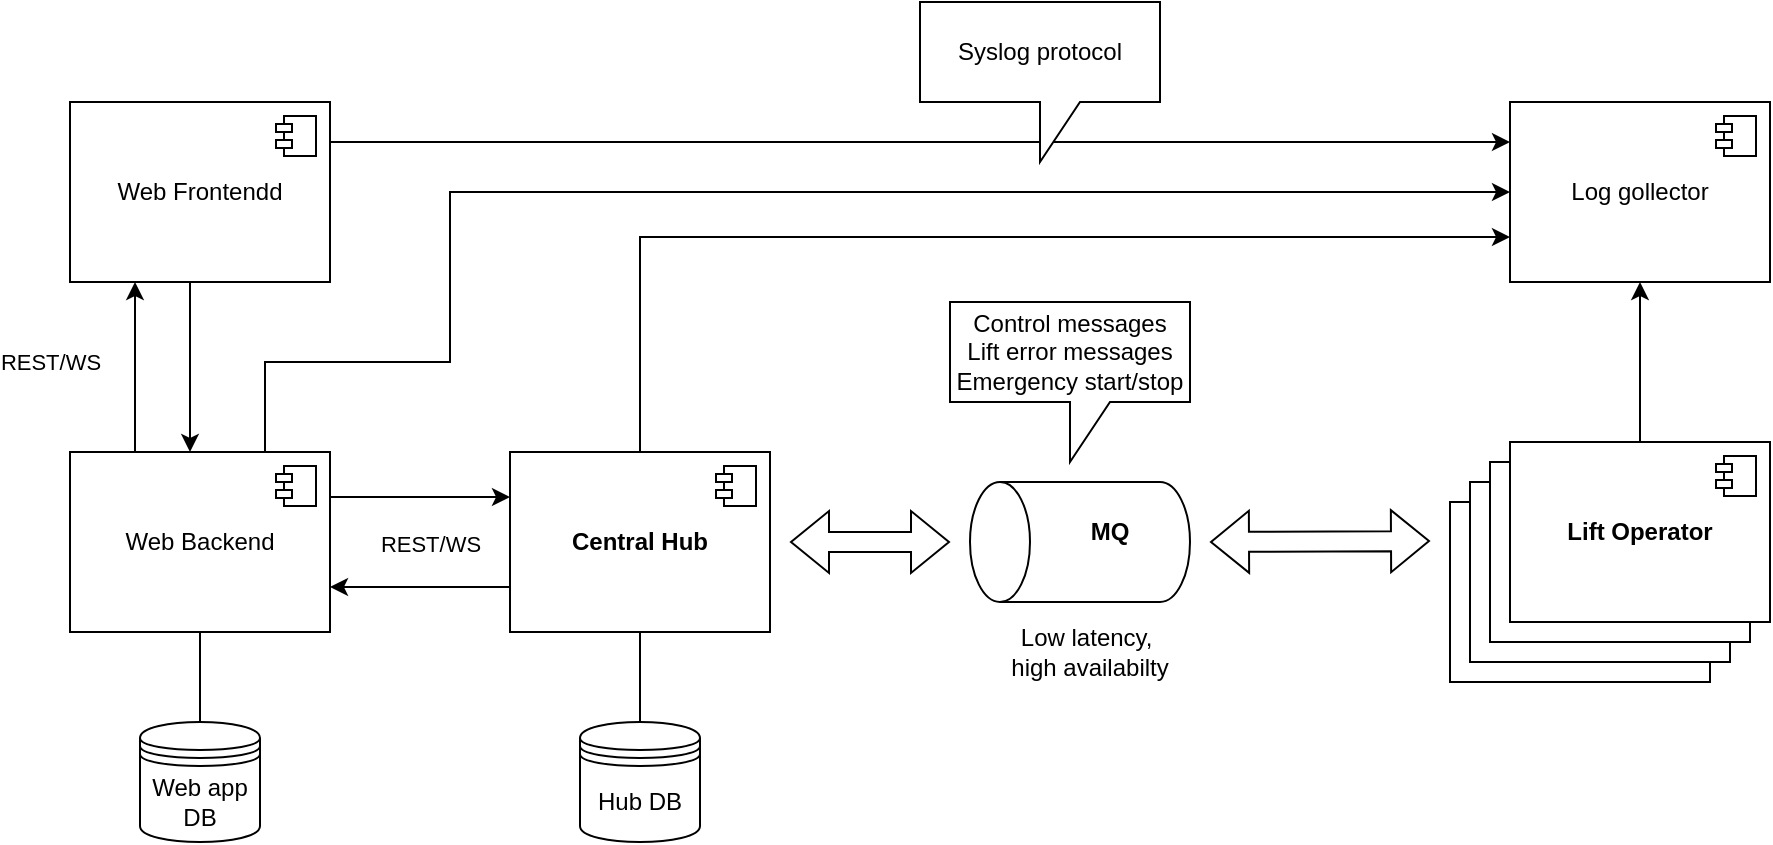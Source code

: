 <mxfile version="21.8.2" type="device">
  <diagram name="Page-1" id="emTHB_59putQoY60RVXt">
    <mxGraphModel dx="2351" dy="916" grid="1" gridSize="10" guides="1" tooltips="1" connect="1" arrows="1" fold="1" page="1" pageScale="1" pageWidth="850" pageHeight="1100" math="0" shadow="0">
      <root>
        <mxCell id="0" />
        <mxCell id="1" parent="0" />
        <mxCell id="O1c68fL4nk2ieSyrmUxd-2" value="&lt;b&gt;Lift Operator&lt;br&gt;&lt;/b&gt;" style="html=1;dropTarget=0;whiteSpace=wrap;" vertex="1" parent="1">
          <mxGeometry x="630" y="440" width="130" height="90" as="geometry" />
        </mxCell>
        <mxCell id="O1c68fL4nk2ieSyrmUxd-3" value="" style="shape=module;jettyWidth=8;jettyHeight=4;" vertex="1" parent="O1c68fL4nk2ieSyrmUxd-2">
          <mxGeometry x="1" width="20" height="20" relative="1" as="geometry">
            <mxPoint x="-27" y="7" as="offset" />
          </mxGeometry>
        </mxCell>
        <mxCell id="O1c68fL4nk2ieSyrmUxd-4" value="&lt;b&gt;Lift Operator&lt;br&gt;&lt;/b&gt;" style="html=1;dropTarget=0;whiteSpace=wrap;" vertex="1" parent="1">
          <mxGeometry x="640" y="430" width="130" height="90" as="geometry" />
        </mxCell>
        <mxCell id="O1c68fL4nk2ieSyrmUxd-5" value="" style="shape=module;jettyWidth=8;jettyHeight=4;" vertex="1" parent="O1c68fL4nk2ieSyrmUxd-4">
          <mxGeometry x="1" width="20" height="20" relative="1" as="geometry">
            <mxPoint x="-27" y="7" as="offset" />
          </mxGeometry>
        </mxCell>
        <mxCell id="O1c68fL4nk2ieSyrmUxd-6" value="&lt;b&gt;Lift Operator&lt;br&gt;&lt;/b&gt;" style="html=1;dropTarget=0;whiteSpace=wrap;" vertex="1" parent="1">
          <mxGeometry x="650" y="420" width="130" height="90" as="geometry" />
        </mxCell>
        <mxCell id="O1c68fL4nk2ieSyrmUxd-7" value="" style="shape=module;jettyWidth=8;jettyHeight=4;" vertex="1" parent="O1c68fL4nk2ieSyrmUxd-6">
          <mxGeometry x="1" width="20" height="20" relative="1" as="geometry">
            <mxPoint x="-27" y="7" as="offset" />
          </mxGeometry>
        </mxCell>
        <mxCell id="O1c68fL4nk2ieSyrmUxd-44" style="edgeStyle=orthogonalEdgeStyle;rounded=0;orthogonalLoop=1;jettySize=auto;html=1;exitX=0.5;exitY=0;exitDx=0;exitDy=0;entryX=0.5;entryY=1;entryDx=0;entryDy=0;" edge="1" parent="1" source="O1c68fL4nk2ieSyrmUxd-8" target="O1c68fL4nk2ieSyrmUxd-40">
          <mxGeometry relative="1" as="geometry" />
        </mxCell>
        <mxCell id="O1c68fL4nk2ieSyrmUxd-8" value="&lt;b&gt;Lift Operator&lt;br&gt;&lt;/b&gt;" style="html=1;dropTarget=0;whiteSpace=wrap;" vertex="1" parent="1">
          <mxGeometry x="660" y="410" width="130" height="90" as="geometry" />
        </mxCell>
        <mxCell id="O1c68fL4nk2ieSyrmUxd-9" value="" style="shape=module;jettyWidth=8;jettyHeight=4;" vertex="1" parent="O1c68fL4nk2ieSyrmUxd-8">
          <mxGeometry x="1" width="20" height="20" relative="1" as="geometry">
            <mxPoint x="-27" y="7" as="offset" />
          </mxGeometry>
        </mxCell>
        <mxCell id="O1c68fL4nk2ieSyrmUxd-31" style="edgeStyle=orthogonalEdgeStyle;rounded=0;orthogonalLoop=1;jettySize=auto;html=1;exitX=0;exitY=0.75;exitDx=0;exitDy=0;entryX=1;entryY=0.75;entryDx=0;entryDy=0;" edge="1" parent="1" source="O1c68fL4nk2ieSyrmUxd-10" target="O1c68fL4nk2ieSyrmUxd-26">
          <mxGeometry relative="1" as="geometry" />
        </mxCell>
        <mxCell id="O1c68fL4nk2ieSyrmUxd-39" style="edgeStyle=orthogonalEdgeStyle;rounded=0;orthogonalLoop=1;jettySize=auto;html=1;exitX=0.5;exitY=1;exitDx=0;exitDy=0;entryX=0.5;entryY=0;entryDx=0;entryDy=0;endArrow=none;endFill=0;" edge="1" parent="1" source="O1c68fL4nk2ieSyrmUxd-10" target="O1c68fL4nk2ieSyrmUxd-38">
          <mxGeometry relative="1" as="geometry" />
        </mxCell>
        <mxCell id="O1c68fL4nk2ieSyrmUxd-45" style="edgeStyle=orthogonalEdgeStyle;rounded=0;orthogonalLoop=1;jettySize=auto;html=1;exitX=0.5;exitY=0;exitDx=0;exitDy=0;entryX=0;entryY=0.75;entryDx=0;entryDy=0;" edge="1" parent="1" source="O1c68fL4nk2ieSyrmUxd-10" target="O1c68fL4nk2ieSyrmUxd-40">
          <mxGeometry relative="1" as="geometry" />
        </mxCell>
        <mxCell id="O1c68fL4nk2ieSyrmUxd-10" value="&lt;div&gt;&lt;b&gt;Central Hub&lt;/b&gt;&lt;/div&gt;" style="html=1;dropTarget=0;whiteSpace=wrap;" vertex="1" parent="1">
          <mxGeometry x="160" y="415" width="130" height="90" as="geometry" />
        </mxCell>
        <mxCell id="O1c68fL4nk2ieSyrmUxd-11" value="" style="shape=module;jettyWidth=8;jettyHeight=4;" vertex="1" parent="O1c68fL4nk2ieSyrmUxd-10">
          <mxGeometry x="1" width="20" height="20" relative="1" as="geometry">
            <mxPoint x="-27" y="7" as="offset" />
          </mxGeometry>
        </mxCell>
        <mxCell id="O1c68fL4nk2ieSyrmUxd-13" value="" style="shape=cylinder3;whiteSpace=wrap;html=1;boundedLbl=1;backgroundOutline=1;size=15;rotation=-90;" vertex="1" parent="1">
          <mxGeometry x="415" y="405" width="60" height="110" as="geometry" />
        </mxCell>
        <mxCell id="O1c68fL4nk2ieSyrmUxd-15" value="" style="shape=flexArrow;endArrow=classic;startArrow=classic;html=1;rounded=0;" edge="1" parent="1">
          <mxGeometry width="100" height="100" relative="1" as="geometry">
            <mxPoint x="510" y="460" as="sourcePoint" />
            <mxPoint x="620" y="459.5" as="targetPoint" />
          </mxGeometry>
        </mxCell>
        <mxCell id="O1c68fL4nk2ieSyrmUxd-16" value="" style="shape=flexArrow;endArrow=classic;startArrow=classic;html=1;rounded=0;" edge="1" parent="1">
          <mxGeometry width="100" height="100" relative="1" as="geometry">
            <mxPoint x="300" y="460" as="sourcePoint" />
            <mxPoint x="380" y="460" as="targetPoint" />
          </mxGeometry>
        </mxCell>
        <mxCell id="O1c68fL4nk2ieSyrmUxd-17" value="&lt;b&gt;MQ&lt;/b&gt;" style="text;html=1;strokeColor=none;fillColor=none;align=center;verticalAlign=middle;whiteSpace=wrap;rounded=0;" vertex="1" parent="1">
          <mxGeometry x="425" y="440" width="70" height="30" as="geometry" />
        </mxCell>
        <mxCell id="O1c68fL4nk2ieSyrmUxd-18" value="&lt;div&gt;Low latency,&amp;nbsp;&lt;/div&gt;&lt;div&gt;high availabilty&lt;/div&gt;" style="text;html=1;strokeColor=none;fillColor=none;align=center;verticalAlign=middle;whiteSpace=wrap;rounded=0;" vertex="1" parent="1">
          <mxGeometry x="400" y="500" width="100" height="30" as="geometry" />
        </mxCell>
        <mxCell id="O1c68fL4nk2ieSyrmUxd-25" value="&lt;div&gt;Control messages&lt;/div&gt;&lt;div&gt;Lift error messages&lt;/div&gt;&lt;div&gt;Emergency start/stop&lt;br&gt;&lt;/div&gt;" style="shape=callout;whiteSpace=wrap;html=1;perimeter=calloutPerimeter;" vertex="1" parent="1">
          <mxGeometry x="380" y="340" width="120" height="80" as="geometry" />
        </mxCell>
        <mxCell id="O1c68fL4nk2ieSyrmUxd-30" value="REST/WS" style="edgeStyle=orthogonalEdgeStyle;rounded=0;orthogonalLoop=1;jettySize=auto;html=1;exitX=1;exitY=0.25;exitDx=0;exitDy=0;entryX=0;entryY=0.25;entryDx=0;entryDy=0;" edge="1" parent="1" source="O1c68fL4nk2ieSyrmUxd-26" target="O1c68fL4nk2ieSyrmUxd-10">
          <mxGeometry x="0.111" y="-22" relative="1" as="geometry">
            <mxPoint y="1" as="offset" />
          </mxGeometry>
        </mxCell>
        <mxCell id="O1c68fL4nk2ieSyrmUxd-32" style="edgeStyle=orthogonalEdgeStyle;rounded=0;orthogonalLoop=1;jettySize=auto;html=1;exitX=0.25;exitY=0;exitDx=0;exitDy=0;entryX=0.25;entryY=1;entryDx=0;entryDy=0;" edge="1" parent="1" source="O1c68fL4nk2ieSyrmUxd-26" target="O1c68fL4nk2ieSyrmUxd-28">
          <mxGeometry relative="1" as="geometry" />
        </mxCell>
        <mxCell id="O1c68fL4nk2ieSyrmUxd-37" style="edgeStyle=orthogonalEdgeStyle;rounded=0;orthogonalLoop=1;jettySize=auto;html=1;exitX=0.5;exitY=1;exitDx=0;exitDy=0;entryX=0.5;entryY=0;entryDx=0;entryDy=0;endArrow=none;endFill=0;" edge="1" parent="1" source="O1c68fL4nk2ieSyrmUxd-26" target="O1c68fL4nk2ieSyrmUxd-35">
          <mxGeometry relative="1" as="geometry" />
        </mxCell>
        <mxCell id="O1c68fL4nk2ieSyrmUxd-46" style="edgeStyle=orthogonalEdgeStyle;rounded=0;orthogonalLoop=1;jettySize=auto;html=1;exitX=0.75;exitY=0;exitDx=0;exitDy=0;entryX=0;entryY=0.5;entryDx=0;entryDy=0;" edge="1" parent="1" source="O1c68fL4nk2ieSyrmUxd-26" target="O1c68fL4nk2ieSyrmUxd-40">
          <mxGeometry relative="1" as="geometry">
            <Array as="points">
              <mxPoint x="38" y="370" />
              <mxPoint x="130" y="370" />
              <mxPoint x="130" y="285" />
            </Array>
          </mxGeometry>
        </mxCell>
        <mxCell id="O1c68fL4nk2ieSyrmUxd-26" value="Web Backend" style="html=1;dropTarget=0;whiteSpace=wrap;" vertex="1" parent="1">
          <mxGeometry x="-60" y="415" width="130" height="90" as="geometry" />
        </mxCell>
        <mxCell id="O1c68fL4nk2ieSyrmUxd-27" value="" style="shape=module;jettyWidth=8;jettyHeight=4;" vertex="1" parent="O1c68fL4nk2ieSyrmUxd-26">
          <mxGeometry x="1" width="20" height="20" relative="1" as="geometry">
            <mxPoint x="-27" y="7" as="offset" />
          </mxGeometry>
        </mxCell>
        <mxCell id="O1c68fL4nk2ieSyrmUxd-33" value="REST/WS" style="edgeStyle=orthogonalEdgeStyle;rounded=0;orthogonalLoop=1;jettySize=auto;html=1;exitX=0.5;exitY=1;exitDx=0;exitDy=0;" edge="1" parent="1" source="O1c68fL4nk2ieSyrmUxd-28">
          <mxGeometry y="-70" relative="1" as="geometry">
            <mxPoint y="415" as="targetPoint" />
            <Array as="points">
              <mxPoint y="330" />
              <mxPoint y="415" />
            </Array>
            <mxPoint as="offset" />
          </mxGeometry>
        </mxCell>
        <mxCell id="O1c68fL4nk2ieSyrmUxd-42" style="edgeStyle=orthogonalEdgeStyle;rounded=0;orthogonalLoop=1;jettySize=auto;html=1;exitX=1;exitY=0.5;exitDx=0;exitDy=0;entryX=0;entryY=0.5;entryDx=0;entryDy=0;" edge="1" parent="1">
          <mxGeometry relative="1" as="geometry">
            <mxPoint x="70" y="260" as="sourcePoint" />
            <mxPoint x="660" y="260" as="targetPoint" />
          </mxGeometry>
        </mxCell>
        <mxCell id="O1c68fL4nk2ieSyrmUxd-28" value="Web Frontendd" style="html=1;dropTarget=0;whiteSpace=wrap;" vertex="1" parent="1">
          <mxGeometry x="-60" y="240" width="130" height="90" as="geometry" />
        </mxCell>
        <mxCell id="O1c68fL4nk2ieSyrmUxd-29" value="" style="shape=module;jettyWidth=8;jettyHeight=4;" vertex="1" parent="O1c68fL4nk2ieSyrmUxd-28">
          <mxGeometry x="1" width="20" height="20" relative="1" as="geometry">
            <mxPoint x="-27" y="7" as="offset" />
          </mxGeometry>
        </mxCell>
        <mxCell id="O1c68fL4nk2ieSyrmUxd-35" value="Web app DB" style="shape=datastore;whiteSpace=wrap;html=1;" vertex="1" parent="1">
          <mxGeometry x="-25" y="550" width="60" height="60" as="geometry" />
        </mxCell>
        <mxCell id="O1c68fL4nk2ieSyrmUxd-38" value="Hub DB" style="shape=datastore;whiteSpace=wrap;html=1;" vertex="1" parent="1">
          <mxGeometry x="195" y="550" width="60" height="60" as="geometry" />
        </mxCell>
        <mxCell id="O1c68fL4nk2ieSyrmUxd-40" value="Log gollector" style="html=1;dropTarget=0;whiteSpace=wrap;" vertex="1" parent="1">
          <mxGeometry x="660" y="240" width="130" height="90" as="geometry" />
        </mxCell>
        <mxCell id="O1c68fL4nk2ieSyrmUxd-41" value="" style="shape=module;jettyWidth=8;jettyHeight=4;" vertex="1" parent="O1c68fL4nk2ieSyrmUxd-40">
          <mxGeometry x="1" width="20" height="20" relative="1" as="geometry">
            <mxPoint x="-27" y="7" as="offset" />
          </mxGeometry>
        </mxCell>
        <mxCell id="O1c68fL4nk2ieSyrmUxd-48" value="Syslog protocol" style="shape=callout;whiteSpace=wrap;html=1;perimeter=calloutPerimeter;" vertex="1" parent="1">
          <mxGeometry x="365" y="190" width="120" height="80" as="geometry" />
        </mxCell>
      </root>
    </mxGraphModel>
  </diagram>
</mxfile>
